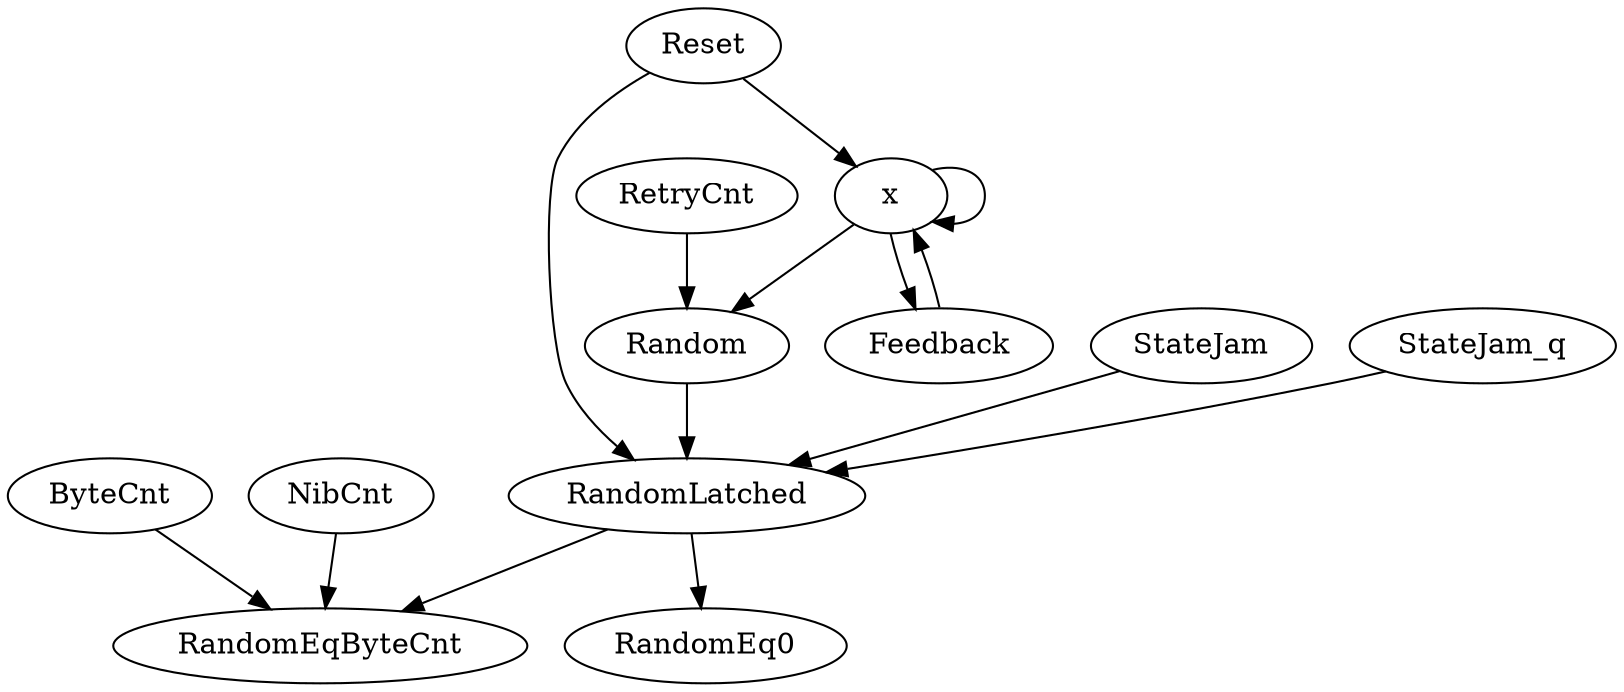 digraph "" {
	Reset -> RandomLatched	 [weight=2.0];
	Reset -> x	 [weight=2.0];
	StateJam -> RandomLatched	 [weight=1.0];
	RetryCnt -> Random	 [weight=9.0];
	Feedback -> x	 [weight=1.0];
	RandomLatched -> RandomEqByteCnt	 [weight=1.0];
	RandomLatched -> RandomEq0	 [weight=1.0];
	ByteCnt -> RandomEqByteCnt	 [weight=1.0];
	NibCnt -> RandomEqByteCnt	 [weight=1.0];
	Random -> RandomLatched	 [weight=1.0];
	StateJam_q -> RandomLatched	 [weight=1.0];
	x -> Feedback	 [weight=1.0];
	x -> Random	 [weight=10.0];
	x -> x	 [weight=1.0];
}
